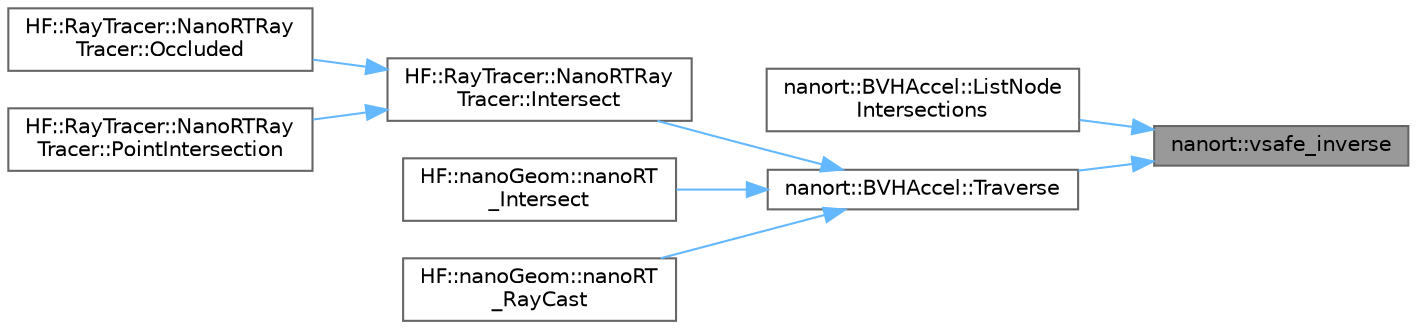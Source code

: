 digraph "nanort::vsafe_inverse"
{
 // LATEX_PDF_SIZE
  bgcolor="transparent";
  edge [fontname=Helvetica,fontsize=10,labelfontname=Helvetica,labelfontsize=10];
  node [fontname=Helvetica,fontsize=10,shape=box,height=0.2,width=0.4];
  rankdir="RL";
  Node1 [label="nanort::vsafe_inverse",height=0.2,width=0.4,color="gray40", fillcolor="grey60", style="filled", fontcolor="black",tooltip=" "];
  Node1 -> Node2 [dir="back",color="steelblue1",style="solid"];
  Node2 [label="nanort::BVHAccel::ListNode\lIntersections",height=0.2,width=0.4,color="grey40", fillcolor="white", style="filled",URL="$a01483.html#a5f253e3bfd6bbefe21eb3c8faa881d59",tooltip="List up nodes which intersects along the ray. This function is useful for two-level BVH traversal...."];
  Node1 -> Node3 [dir="back",color="steelblue1",style="solid"];
  Node3 [label="nanort::BVHAccel::Traverse",height=0.2,width=0.4,color="grey40", fillcolor="white", style="filled",URL="$a01483.html#a4d07d0fc035d860dd1bfbeaa90c14a11",tooltip="Traverse into BVH along ray and find closest hit point & primitive if found."];
  Node3 -> Node4 [dir="back",color="steelblue1",style="solid"];
  Node4 [label="HF::RayTracer::NanoRTRay\lTracer::Intersect",height=0.2,width=0.4,color="grey40", fillcolor="white", style="filled",URL="$a01519.html#a980fe63296fb23f96ceafc82789cff6c",tooltip=" "];
  Node4 -> Node5 [dir="back",color="steelblue1",style="solid"];
  Node5 [label="HF::RayTracer::NanoRTRay\lTracer::Occluded",height=0.2,width=0.4,color="grey40", fillcolor="white", style="filled",URL="$a01519.html#a026deea38d40b0980713e96869761ac5",tooltip=" "];
  Node4 -> Node6 [dir="back",color="steelblue1",style="solid"];
  Node6 [label="HF::RayTracer::NanoRTRay\lTracer::PointIntersection",height=0.2,width=0.4,color="grey40", fillcolor="white", style="filled",URL="$a01519.html#a2d5a5ae0fd9a0830b8eb14e5cd9ffd34",tooltip=" "];
  Node3 -> Node7 [dir="back",color="steelblue1",style="solid"];
  Node7 [label="HF::nanoGeom::nanoRT\l_Intersect",height=0.2,width=0.4,color="grey40", fillcolor="white", style="filled",URL="$a00470.html#ab842b43dc319eba17876627bae3286f6",tooltip=" "];
  Node3 -> Node8 [dir="back",color="steelblue1",style="solid"];
  Node8 [label="HF::nanoGeom::nanoRT\l_RayCast",height=0.2,width=0.4,color="grey40", fillcolor="white", style="filled",URL="$a00470.html#ae4ab3809e1f437e93ae1ad78c2792025",tooltip=" "];
}

